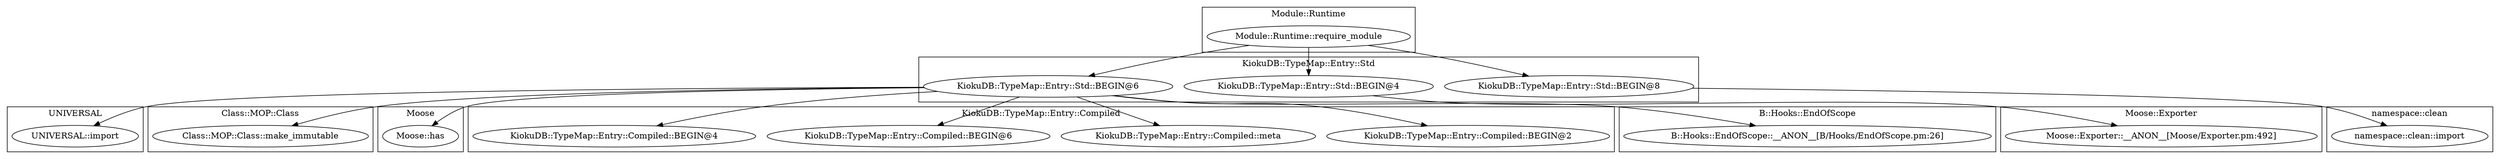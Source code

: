 digraph {
graph [overlap=false]
subgraph cluster_UNIVERSAL {
	label="UNIVERSAL";
	"UNIVERSAL::import";
}
subgraph cluster_namespace_clean {
	label="namespace::clean";
	"namespace::clean::import";
}
subgraph cluster_Class_MOP_Class {
	label="Class::MOP::Class";
	"Class::MOP::Class::make_immutable";
}
subgraph cluster_Moose {
	label="Moose";
	"Moose::has";
}
subgraph cluster_Module_Runtime {
	label="Module::Runtime";
	"Module::Runtime::require_module";
}
subgraph cluster_KiokuDB_TypeMap_Entry_Std {
	label="KiokuDB::TypeMap::Entry::Std";
	"KiokuDB::TypeMap::Entry::Std::BEGIN@6";
	"KiokuDB::TypeMap::Entry::Std::BEGIN@4";
	"KiokuDB::TypeMap::Entry::Std::BEGIN@8";
}
subgraph cluster_KiokuDB_TypeMap_Entry_Compiled {
	label="KiokuDB::TypeMap::Entry::Compiled";
	"KiokuDB::TypeMap::Entry::Compiled::BEGIN@2";
	"KiokuDB::TypeMap::Entry::Compiled::meta";
	"KiokuDB::TypeMap::Entry::Compiled::BEGIN@6";
	"KiokuDB::TypeMap::Entry::Compiled::BEGIN@4";
}
subgraph cluster_Moose_Exporter {
	label="Moose::Exporter";
	"Moose::Exporter::__ANON__[Moose/Exporter.pm:492]";
}
subgraph cluster_B_Hooks_EndOfScope {
	label="B::Hooks::EndOfScope";
	"B::Hooks::EndOfScope::__ANON__[B/Hooks/EndOfScope.pm:26]";
}
"KiokuDB::TypeMap::Entry::Std::BEGIN@6" -> "KiokuDB::TypeMap::Entry::Compiled::BEGIN@6";
"KiokuDB::TypeMap::Entry::Std::BEGIN@6" -> "UNIVERSAL::import";
"KiokuDB::TypeMap::Entry::Std::BEGIN@6" -> "Moose::has";
"Module::Runtime::require_module" -> "KiokuDB::TypeMap::Entry::Std::BEGIN@8";
"Module::Runtime::require_module" -> "KiokuDB::TypeMap::Entry::Std::BEGIN@4";
"KiokuDB::TypeMap::Entry::Std::BEGIN@6" -> "KiokuDB::TypeMap::Entry::Compiled::BEGIN@2";
"KiokuDB::TypeMap::Entry::Std::BEGIN@8" -> "namespace::clean::import";
"KiokuDB::TypeMap::Entry::Std::BEGIN@6" -> "B::Hooks::EndOfScope::__ANON__[B/Hooks/EndOfScope.pm:26]";
"KiokuDB::TypeMap::Entry::Std::BEGIN@4" -> "Moose::Exporter::__ANON__[Moose/Exporter.pm:492]";
"KiokuDB::TypeMap::Entry::Std::BEGIN@6" -> "KiokuDB::TypeMap::Entry::Compiled::meta";
"KiokuDB::TypeMap::Entry::Std::BEGIN@6" -> "KiokuDB::TypeMap::Entry::Compiled::BEGIN@4";
"Module::Runtime::require_module" -> "KiokuDB::TypeMap::Entry::Std::BEGIN@6";
"KiokuDB::TypeMap::Entry::Std::BEGIN@6" -> "Class::MOP::Class::make_immutable";
}
